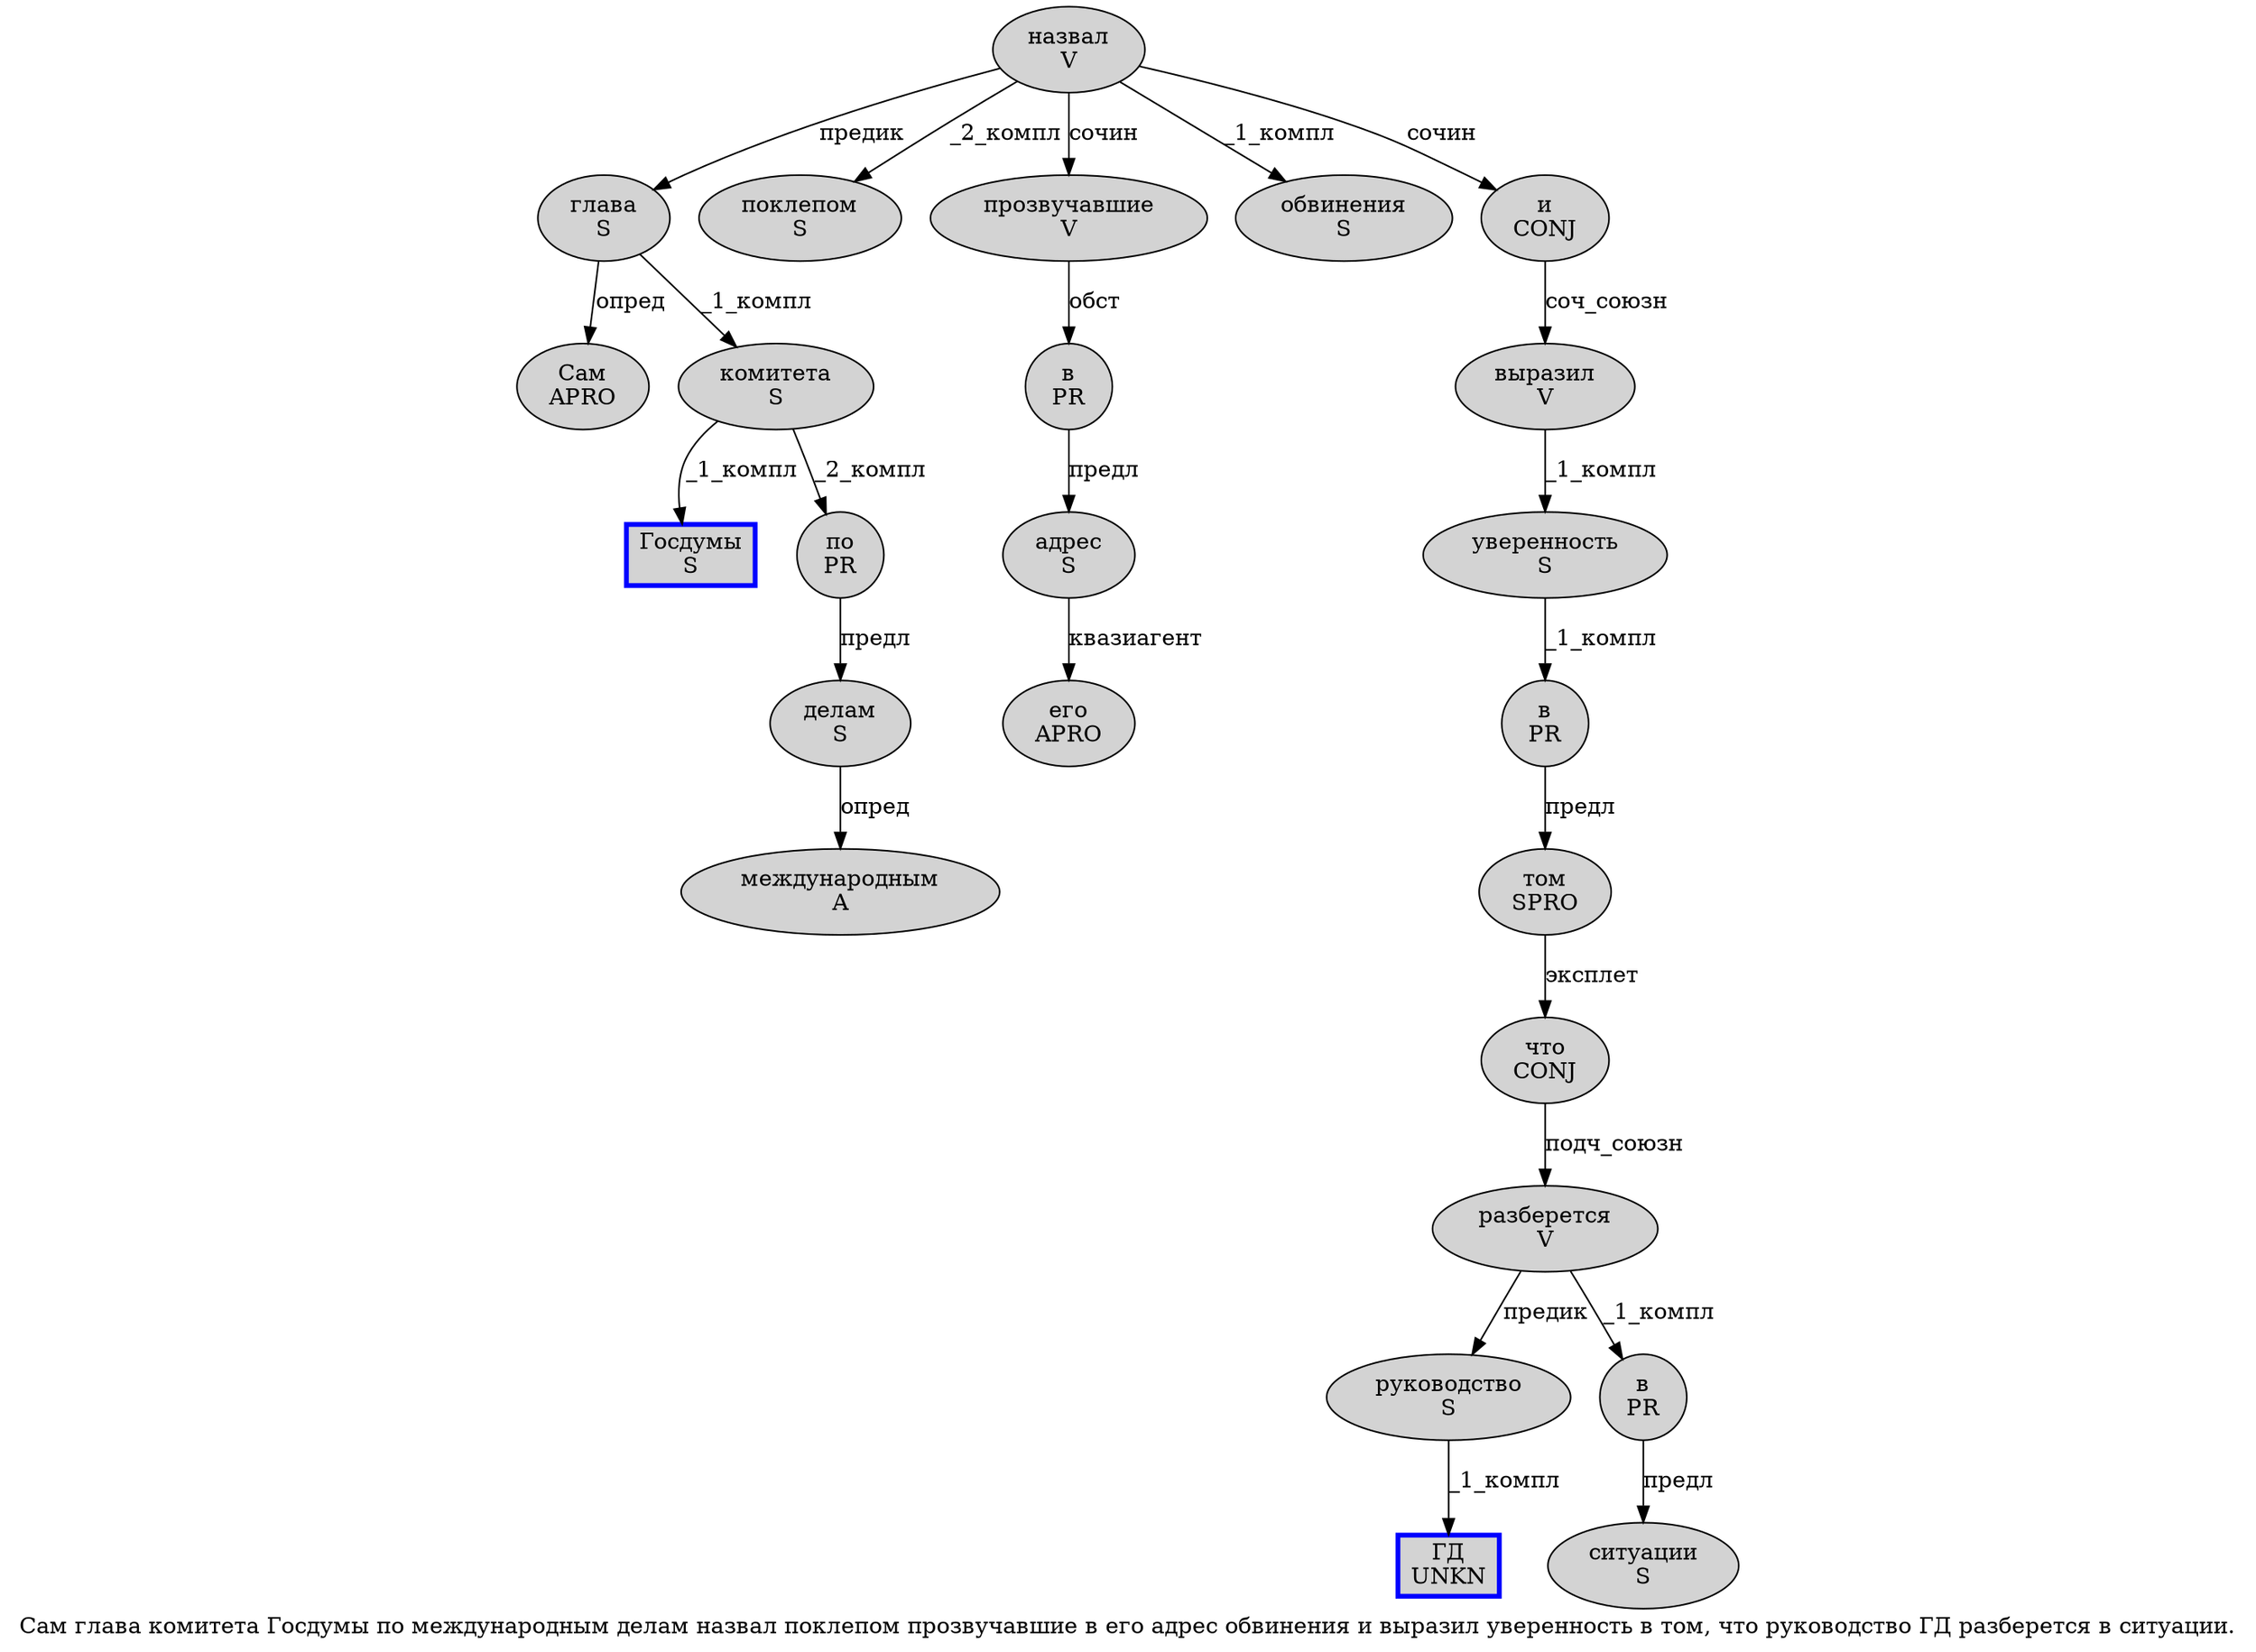 digraph SENTENCE_111 {
	graph [label="Сам глава комитета Госдумы по международным делам назвал поклепом прозвучавшие в его адрес обвинения и выразил уверенность в том, что руководство ГД разберется в ситуации."]
	node [style=filled]
		0 [label="Сам
APRO" color="" fillcolor=lightgray penwidth=1 shape=ellipse]
		1 [label="глава
S" color="" fillcolor=lightgray penwidth=1 shape=ellipse]
		2 [label="комитета
S" color="" fillcolor=lightgray penwidth=1 shape=ellipse]
		3 [label="Госдумы
S" color=blue fillcolor=lightgray penwidth=3 shape=box]
		4 [label="по
PR" color="" fillcolor=lightgray penwidth=1 shape=ellipse]
		5 [label="международным
A" color="" fillcolor=lightgray penwidth=1 shape=ellipse]
		6 [label="делам
S" color="" fillcolor=lightgray penwidth=1 shape=ellipse]
		7 [label="назвал
V" color="" fillcolor=lightgray penwidth=1 shape=ellipse]
		8 [label="поклепом
S" color="" fillcolor=lightgray penwidth=1 shape=ellipse]
		9 [label="прозвучавшие
V" color="" fillcolor=lightgray penwidth=1 shape=ellipse]
		10 [label="в
PR" color="" fillcolor=lightgray penwidth=1 shape=ellipse]
		11 [label="его
APRO" color="" fillcolor=lightgray penwidth=1 shape=ellipse]
		12 [label="адрес
S" color="" fillcolor=lightgray penwidth=1 shape=ellipse]
		13 [label="обвинения
S" color="" fillcolor=lightgray penwidth=1 shape=ellipse]
		14 [label="и
CONJ" color="" fillcolor=lightgray penwidth=1 shape=ellipse]
		15 [label="выразил
V" color="" fillcolor=lightgray penwidth=1 shape=ellipse]
		16 [label="уверенность
S" color="" fillcolor=lightgray penwidth=1 shape=ellipse]
		17 [label="в
PR" color="" fillcolor=lightgray penwidth=1 shape=ellipse]
		18 [label="том
SPRO" color="" fillcolor=lightgray penwidth=1 shape=ellipse]
		20 [label="что
CONJ" color="" fillcolor=lightgray penwidth=1 shape=ellipse]
		21 [label="руководство
S" color="" fillcolor=lightgray penwidth=1 shape=ellipse]
		22 [label="ГД
UNKN" color=blue fillcolor=lightgray penwidth=3 shape=box]
		23 [label="разберется
V" color="" fillcolor=lightgray penwidth=1 shape=ellipse]
		24 [label="в
PR" color="" fillcolor=lightgray penwidth=1 shape=ellipse]
		25 [label="ситуации
S" color="" fillcolor=lightgray penwidth=1 shape=ellipse]
			16 -> 17 [label="_1_компл"]
			1 -> 0 [label="опред"]
			1 -> 2 [label="_1_компл"]
			2 -> 3 [label="_1_компл"]
			2 -> 4 [label="_2_компл"]
			18 -> 20 [label="эксплет"]
			9 -> 10 [label="обст"]
			21 -> 22 [label="_1_компл"]
			20 -> 23 [label="подч_союзн"]
			12 -> 11 [label="квазиагент"]
			10 -> 12 [label="предл"]
			17 -> 18 [label="предл"]
			23 -> 21 [label="предик"]
			23 -> 24 [label="_1_компл"]
			7 -> 1 [label="предик"]
			7 -> 8 [label="_2_компл"]
			7 -> 9 [label="сочин"]
			7 -> 13 [label="_1_компл"]
			7 -> 14 [label="сочин"]
			15 -> 16 [label="_1_компл"]
			14 -> 15 [label="соч_союзн"]
			4 -> 6 [label="предл"]
			6 -> 5 [label="опред"]
			24 -> 25 [label="предл"]
}